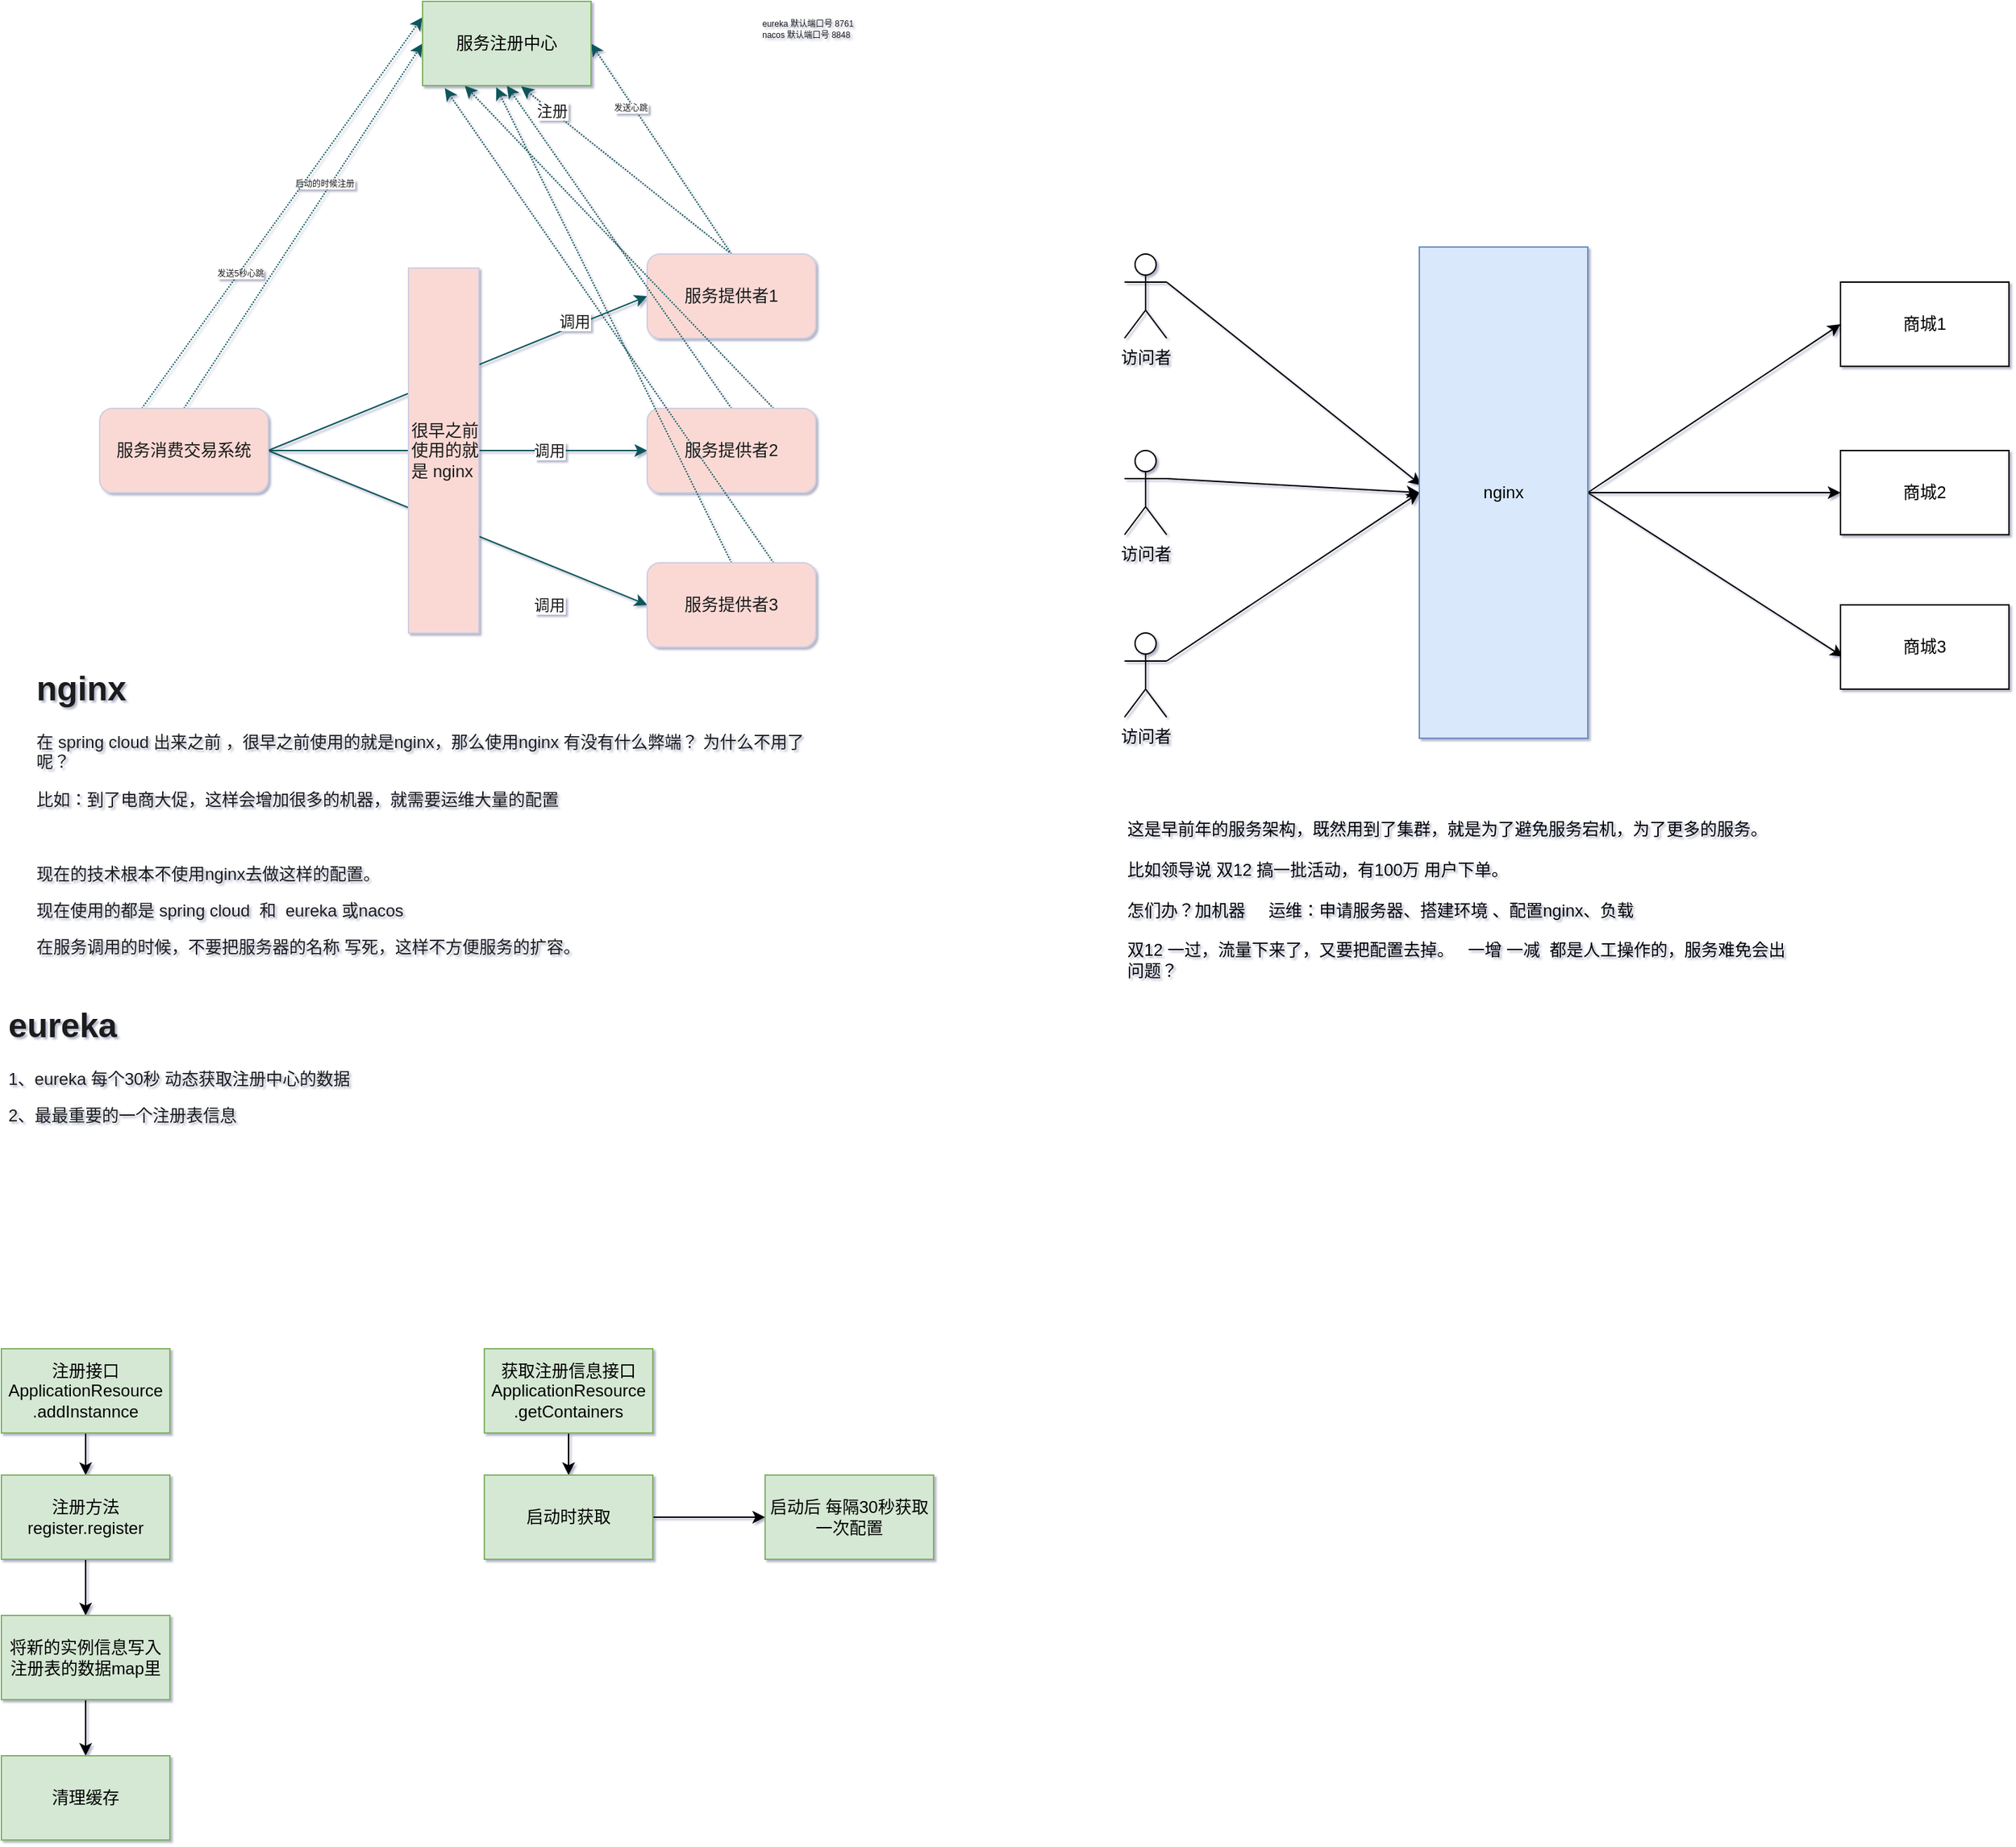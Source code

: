 <mxfile version="14.2.4" type="github">
  <diagram id="C5RBs43oDa-KdzZeNtuy" name="Page-1">
    <mxGraphModel dx="981" dy="548" grid="1" gridSize="10" guides="1" tooltips="1" connect="1" arrows="1" fold="1" page="1" pageScale="1" pageWidth="827" pageHeight="1169" background="none" math="0" shadow="1">
      <root>
        <mxCell id="WIyWlLk6GJQsqaUBKTNV-0" />
        <mxCell id="WIyWlLk6GJQsqaUBKTNV-1" parent="WIyWlLk6GJQsqaUBKTNV-0" />
        <mxCell id="w0ampsSdZ3sBVxdebY1X-4" style="rounded=1;sketch=0;orthogonalLoop=1;jettySize=auto;html=1;exitX=1;exitY=0.5;exitDx=0;exitDy=0;entryX=0;entryY=0.5;entryDx=0;entryDy=0;strokeColor=#09555B;fontColor=#1A1A1A;" parent="WIyWlLk6GJQsqaUBKTNV-1" source="w0ampsSdZ3sBVxdebY1X-0" target="w0ampsSdZ3sBVxdebY1X-1" edge="1">
          <mxGeometry relative="1" as="geometry" />
        </mxCell>
        <mxCell id="w0ampsSdZ3sBVxdebY1X-8" value="调用" style="edgeLabel;html=1;align=center;verticalAlign=middle;resizable=0;points=[];fontColor=#1A1A1A;" parent="w0ampsSdZ3sBVxdebY1X-4" vertex="1" connectable="0">
          <mxGeometry x="0.133" relative="1" as="geometry">
            <mxPoint x="65" y="-30" as="offset" />
          </mxGeometry>
        </mxCell>
        <mxCell id="w0ampsSdZ3sBVxdebY1X-5" style="rounded=1;sketch=0;orthogonalLoop=1;jettySize=auto;html=1;exitX=1;exitY=0.5;exitDx=0;exitDy=0;entryX=0;entryY=0.5;entryDx=0;entryDy=0;strokeColor=#09555B;fontColor=#1A1A1A;" parent="WIyWlLk6GJQsqaUBKTNV-1" source="w0ampsSdZ3sBVxdebY1X-0" target="w0ampsSdZ3sBVxdebY1X-2" edge="1">
          <mxGeometry relative="1" as="geometry" />
        </mxCell>
        <mxCell id="w0ampsSdZ3sBVxdebY1X-6" style="rounded=1;sketch=0;orthogonalLoop=1;jettySize=auto;html=1;exitX=1;exitY=0.5;exitDx=0;exitDy=0;entryX=0;entryY=0.5;entryDx=0;entryDy=0;strokeColor=#09555B;fontColor=#1A1A1A;" parent="WIyWlLk6GJQsqaUBKTNV-1" source="w0ampsSdZ3sBVxdebY1X-0" target="w0ampsSdZ3sBVxdebY1X-3" edge="1">
          <mxGeometry relative="1" as="geometry" />
        </mxCell>
        <mxCell id="w0ampsSdZ3sBVxdebY1X-28" style="edgeStyle=none;rounded=1;sketch=0;orthogonalLoop=1;jettySize=auto;html=1;exitX=0.5;exitY=0;exitDx=0;exitDy=0;entryX=0;entryY=0.5;entryDx=0;entryDy=0;dashed=1;dashPattern=1 1;strokeColor=#09555B;fontSize=6;fontColor=#1A1A1A;" parent="WIyWlLk6GJQsqaUBKTNV-1" source="w0ampsSdZ3sBVxdebY1X-0" target="w0ampsSdZ3sBVxdebY1X-16" edge="1">
          <mxGeometry relative="1" as="geometry" />
        </mxCell>
        <mxCell id="w0ampsSdZ3sBVxdebY1X-30" value="启动的时候注册" style="edgeLabel;html=1;align=center;verticalAlign=middle;resizable=0;points=[];fontSize=6;fontColor=#1A1A1A;" parent="w0ampsSdZ3sBVxdebY1X-28" vertex="1" connectable="0">
          <mxGeometry x="0.369" y="-1" relative="1" as="geometry">
            <mxPoint x="-17.17" y="17.37" as="offset" />
          </mxGeometry>
        </mxCell>
        <mxCell id="w0ampsSdZ3sBVxdebY1X-29" style="edgeStyle=none;rounded=1;sketch=0;orthogonalLoop=1;jettySize=auto;html=1;exitX=0.25;exitY=0;exitDx=0;exitDy=0;entryX=-0.001;entryY=0.19;entryDx=0;entryDy=0;entryPerimeter=0;dashed=1;dashPattern=1 1;strokeColor=#09555B;fontSize=6;fontColor=#1A1A1A;" parent="WIyWlLk6GJQsqaUBKTNV-1" source="w0ampsSdZ3sBVxdebY1X-0" target="w0ampsSdZ3sBVxdebY1X-16" edge="1">
          <mxGeometry relative="1" as="geometry" />
        </mxCell>
        <mxCell id="w0ampsSdZ3sBVxdebY1X-31" value="发送5秒心跳" style="edgeLabel;html=1;align=center;verticalAlign=middle;resizable=0;points=[];fontSize=6;fontColor=#1A1A1A;" parent="w0ampsSdZ3sBVxdebY1X-29" vertex="1" connectable="0">
          <mxGeometry x="-0.306" relative="1" as="geometry">
            <mxPoint as="offset" />
          </mxGeometry>
        </mxCell>
        <mxCell id="w0ampsSdZ3sBVxdebY1X-0" value="服务消费交易系统" style="whiteSpace=wrap;html=1;fillColor=#FAD9D5;strokeColor=#D0CEE2;fontColor=#1A1A1A;rounded=1;" parent="WIyWlLk6GJQsqaUBKTNV-1" vertex="1">
          <mxGeometry x="140" y="360" width="120" height="60" as="geometry" />
        </mxCell>
        <mxCell id="w0ampsSdZ3sBVxdebY1X-17" style="edgeStyle=none;rounded=1;sketch=0;orthogonalLoop=1;jettySize=auto;html=1;exitX=0.5;exitY=0;exitDx=0;exitDy=0;entryX=0.585;entryY=1.01;entryDx=0;entryDy=0;entryPerimeter=0;strokeColor=#09555B;fontColor=#1A1A1A;dashed=1;dashPattern=1 1;" parent="WIyWlLk6GJQsqaUBKTNV-1" source="w0ampsSdZ3sBVxdebY1X-1" target="w0ampsSdZ3sBVxdebY1X-16" edge="1">
          <mxGeometry relative="1" as="geometry" />
        </mxCell>
        <mxCell id="w0ampsSdZ3sBVxdebY1X-18" value="注册" style="edgeLabel;html=1;align=center;verticalAlign=middle;resizable=0;points=[];fontColor=#1A1A1A;" parent="w0ampsSdZ3sBVxdebY1X-17" vertex="1" connectable="0">
          <mxGeometry x="0.72" relative="1" as="geometry">
            <mxPoint as="offset" />
          </mxGeometry>
        </mxCell>
        <mxCell id="w0ampsSdZ3sBVxdebY1X-21" style="edgeStyle=none;rounded=1;sketch=0;orthogonalLoop=1;jettySize=auto;html=1;exitX=0.5;exitY=0;exitDx=0;exitDy=0;entryX=1;entryY=0.5;entryDx=0;entryDy=0;dashed=1;dashPattern=1 1;strokeColor=#09555B;fontSize=6;fontColor=#1A1A1A;" parent="WIyWlLk6GJQsqaUBKTNV-1" source="w0ampsSdZ3sBVxdebY1X-1" target="w0ampsSdZ3sBVxdebY1X-16" edge="1">
          <mxGeometry relative="1" as="geometry" />
        </mxCell>
        <mxCell id="w0ampsSdZ3sBVxdebY1X-22" value="发送心跳" style="edgeLabel;html=1;align=center;verticalAlign=middle;resizable=0;points=[];fontSize=6;fontColor=#1A1A1A;" parent="w0ampsSdZ3sBVxdebY1X-21" vertex="1" connectable="0">
          <mxGeometry x="0.41" y="2" relative="1" as="geometry">
            <mxPoint as="offset" />
          </mxGeometry>
        </mxCell>
        <mxCell id="w0ampsSdZ3sBVxdebY1X-1" value="服务提供者1" style="rounded=1;whiteSpace=wrap;html=1;sketch=0;strokeColor=#D0CEE2;fillColor=#FAD9D5;fontColor=#1A1A1A;align=center;" parent="WIyWlLk6GJQsqaUBKTNV-1" vertex="1">
          <mxGeometry x="530" y="250" width="120" height="60" as="geometry" />
        </mxCell>
        <mxCell id="w0ampsSdZ3sBVxdebY1X-23" style="edgeStyle=none;rounded=1;sketch=0;orthogonalLoop=1;jettySize=auto;html=1;exitX=0.5;exitY=0;exitDx=0;exitDy=0;entryX=0.5;entryY=1;entryDx=0;entryDy=0;dashed=1;dashPattern=1 1;strokeColor=#09555B;fontSize=6;fontColor=#1A1A1A;" parent="WIyWlLk6GJQsqaUBKTNV-1" source="w0ampsSdZ3sBVxdebY1X-2" target="w0ampsSdZ3sBVxdebY1X-16" edge="1">
          <mxGeometry relative="1" as="geometry" />
        </mxCell>
        <mxCell id="w0ampsSdZ3sBVxdebY1X-24" style="edgeStyle=none;rounded=1;sketch=0;orthogonalLoop=1;jettySize=auto;html=1;exitX=0.75;exitY=0;exitDx=0;exitDy=0;entryX=0.25;entryY=1;entryDx=0;entryDy=0;dashed=1;dashPattern=1 1;strokeColor=#09555B;fontSize=6;fontColor=#1A1A1A;" parent="WIyWlLk6GJQsqaUBKTNV-1" source="w0ampsSdZ3sBVxdebY1X-2" target="w0ampsSdZ3sBVxdebY1X-16" edge="1">
          <mxGeometry relative="1" as="geometry" />
        </mxCell>
        <mxCell id="w0ampsSdZ3sBVxdebY1X-2" value="服务提供者2" style="rounded=1;whiteSpace=wrap;html=1;sketch=0;strokeColor=#D0CEE2;fillColor=#FAD9D5;fontColor=#1A1A1A;align=center;" parent="WIyWlLk6GJQsqaUBKTNV-1" vertex="1">
          <mxGeometry x="530" y="360" width="120" height="60" as="geometry" />
        </mxCell>
        <mxCell id="w0ampsSdZ3sBVxdebY1X-26" style="edgeStyle=none;rounded=1;sketch=0;orthogonalLoop=1;jettySize=auto;html=1;exitX=0.5;exitY=0;exitDx=0;exitDy=0;entryX=0.437;entryY=1.019;entryDx=0;entryDy=0;entryPerimeter=0;dashed=1;dashPattern=1 1;strokeColor=#09555B;fontSize=6;fontColor=#1A1A1A;" parent="WIyWlLk6GJQsqaUBKTNV-1" source="w0ampsSdZ3sBVxdebY1X-3" target="w0ampsSdZ3sBVxdebY1X-16" edge="1">
          <mxGeometry relative="1" as="geometry" />
        </mxCell>
        <mxCell id="w0ampsSdZ3sBVxdebY1X-27" style="edgeStyle=none;rounded=1;sketch=0;orthogonalLoop=1;jettySize=auto;html=1;exitX=0.75;exitY=0;exitDx=0;exitDy=0;entryX=0.132;entryY=1.029;entryDx=0;entryDy=0;entryPerimeter=0;dashed=1;dashPattern=1 1;strokeColor=#09555B;fontSize=6;fontColor=#1A1A1A;" parent="WIyWlLk6GJQsqaUBKTNV-1" source="w0ampsSdZ3sBVxdebY1X-3" target="w0ampsSdZ3sBVxdebY1X-16" edge="1">
          <mxGeometry relative="1" as="geometry" />
        </mxCell>
        <mxCell id="w0ampsSdZ3sBVxdebY1X-3" value="服务提供者3" style="rounded=1;whiteSpace=wrap;html=1;sketch=0;strokeColor=#D0CEE2;fillColor=#FAD9D5;fontColor=#1A1A1A;align=center;" parent="WIyWlLk6GJQsqaUBKTNV-1" vertex="1">
          <mxGeometry x="530" y="470" width="120" height="60" as="geometry" />
        </mxCell>
        <mxCell id="w0ampsSdZ3sBVxdebY1X-10" value="调用" style="edgeLabel;html=1;align=center;verticalAlign=middle;resizable=0;points=[];fontColor=#1A1A1A;" parent="WIyWlLk6GJQsqaUBKTNV-1" vertex="1" connectable="0">
          <mxGeometry x="460" y="390.0" as="geometry" />
        </mxCell>
        <mxCell id="w0ampsSdZ3sBVxdebY1X-11" value="调用" style="edgeLabel;html=1;align=center;verticalAlign=middle;resizable=0;points=[];fontColor=#1A1A1A;" parent="WIyWlLk6GJQsqaUBKTNV-1" vertex="1" connectable="0">
          <mxGeometry x="460" y="500.0" as="geometry" />
        </mxCell>
        <mxCell id="w0ampsSdZ3sBVxdebY1X-12" value="很早之前使用的就是 nginx" style="rounded=0;whiteSpace=wrap;html=1;sketch=0;strokeColor=#D0CEE2;fillColor=#FAD9D5;fontColor=#1A1A1A;align=left;" parent="WIyWlLk6GJQsqaUBKTNV-1" vertex="1">
          <mxGeometry x="360" y="260" width="50" height="260" as="geometry" />
        </mxCell>
        <mxCell id="w0ampsSdZ3sBVxdebY1X-13" value="&lt;h1&gt;nginx&lt;/h1&gt;&lt;p&gt;在 spring cloud 出来之前 ，很早之前使用的就是nginx，那么使用nginx 有没有什么弊端？ 为什么不用了呢？&lt;br&gt;&lt;/p&gt;&lt;p&gt;比如：到了电商大促，这样会增加很多的机器，就需要运维大量的配置&lt;/p&gt;&lt;p&gt;&lt;br&gt;&lt;/p&gt;&lt;p&gt;现在的技术根本不使用nginx去做这样的配置。&lt;/p&gt;&lt;p&gt;现在使用的都是 spring cloud&amp;nbsp; 和&amp;nbsp; eureka 或nacos&amp;nbsp;&lt;/p&gt;&lt;p&gt;在服务调用的时候，不要把服务器的名称 写死，这样不方便服务的扩容。&lt;/p&gt;&lt;p&gt;&lt;br&gt;&lt;/p&gt;&lt;p&gt;&lt;br&gt;&lt;/p&gt;&lt;p&gt;&lt;br&gt;&lt;/p&gt;&lt;p&gt;&lt;br&gt;&lt;/p&gt;" style="text;html=1;strokeColor=none;fillColor=none;spacing=5;spacingTop=-20;whiteSpace=wrap;overflow=hidden;rounded=0;sketch=0;fontColor=#1A1A1A;align=left;" parent="WIyWlLk6GJQsqaUBKTNV-1" vertex="1">
          <mxGeometry x="90" y="540" width="570" height="220" as="geometry" />
        </mxCell>
        <mxCell id="w0ampsSdZ3sBVxdebY1X-16" value="服务注册中心" style="rounded=0;whiteSpace=wrap;html=1;sketch=0;strokeColor=#82b366;fillColor=#d5e8d4;align=center;" parent="WIyWlLk6GJQsqaUBKTNV-1" vertex="1">
          <mxGeometry x="370" y="70" width="120" height="60" as="geometry" />
        </mxCell>
        <mxCell id="w0ampsSdZ3sBVxdebY1X-32" value="eureka 默认端口号 8761&amp;nbsp;&lt;br&gt;nacos 默认端口号 8848" style="text;html=1;strokeColor=none;fillColor=none;align=left;verticalAlign=middle;whiteSpace=wrap;rounded=0;sketch=0;fontSize=6;fontColor=#1A1A1A;" parent="WIyWlLk6GJQsqaUBKTNV-1" vertex="1">
          <mxGeometry x="610" y="70" width="150" height="40" as="geometry" />
        </mxCell>
        <mxCell id="jkxjJpP9OEZaDkm8gxt2-1" value="&lt;h1&gt;eureka&lt;/h1&gt;&lt;p&gt;&lt;span&gt;1、eureka 每个30秒 动态获取注册中心的数据&lt;/span&gt;&lt;/p&gt;&lt;p&gt;&lt;span&gt;2、最最重要的一个注册表信息&lt;/span&gt;&lt;/p&gt;&lt;p&gt;&lt;br&gt;&lt;/p&gt;" style="text;html=1;strokeColor=none;fillColor=none;spacing=5;spacingTop=-20;whiteSpace=wrap;overflow=hidden;rounded=0;sketch=0;fontColor=#1A1A1A;align=left;" parent="WIyWlLk6GJQsqaUBKTNV-1" vertex="1">
          <mxGeometry x="70" y="780" width="570" height="220" as="geometry" />
        </mxCell>
        <mxCell id="jkxjJpP9OEZaDkm8gxt2-5" value="" style="edgeStyle=orthogonalEdgeStyle;rounded=0;orthogonalLoop=1;jettySize=auto;html=1;" parent="WIyWlLk6GJQsqaUBKTNV-1" source="jkxjJpP9OEZaDkm8gxt2-3" target="jkxjJpP9OEZaDkm8gxt2-4" edge="1">
          <mxGeometry relative="1" as="geometry" />
        </mxCell>
        <mxCell id="jkxjJpP9OEZaDkm8gxt2-3" value="注册接口&lt;br&gt;ApplicationResource&lt;br&gt;.addInstannce" style="rounded=0;html=1;whiteSpace=wrap;fillColor=#d5e8d4;strokeColor=#82b366;" parent="WIyWlLk6GJQsqaUBKTNV-1" vertex="1">
          <mxGeometry x="70" y="1030" width="120" height="60" as="geometry" />
        </mxCell>
        <mxCell id="jkxjJpP9OEZaDkm8gxt2-7" value="" style="edgeStyle=orthogonalEdgeStyle;rounded=0;orthogonalLoop=1;jettySize=auto;html=1;" parent="WIyWlLk6GJQsqaUBKTNV-1" source="jkxjJpP9OEZaDkm8gxt2-4" target="jkxjJpP9OEZaDkm8gxt2-6" edge="1">
          <mxGeometry relative="1" as="geometry" />
        </mxCell>
        <mxCell id="jkxjJpP9OEZaDkm8gxt2-4" value="注册方法&lt;br&gt;register.register" style="whiteSpace=wrap;html=1;rounded=0;strokeColor=#82b366;fillColor=#d5e8d4;" parent="WIyWlLk6GJQsqaUBKTNV-1" vertex="1">
          <mxGeometry x="70" y="1120" width="120" height="60" as="geometry" />
        </mxCell>
        <mxCell id="jkxjJpP9OEZaDkm8gxt2-9" value="" style="edgeStyle=orthogonalEdgeStyle;rounded=0;orthogonalLoop=1;jettySize=auto;html=1;" parent="WIyWlLk6GJQsqaUBKTNV-1" source="jkxjJpP9OEZaDkm8gxt2-6" target="jkxjJpP9OEZaDkm8gxt2-8" edge="1">
          <mxGeometry relative="1" as="geometry" />
        </mxCell>
        <mxCell id="jkxjJpP9OEZaDkm8gxt2-6" value="将新的实例信息写入注册表的数据map里" style="whiteSpace=wrap;html=1;rounded=0;strokeColor=#82b366;fillColor=#d5e8d4;" parent="WIyWlLk6GJQsqaUBKTNV-1" vertex="1">
          <mxGeometry x="70" y="1220" width="120" height="60" as="geometry" />
        </mxCell>
        <mxCell id="jkxjJpP9OEZaDkm8gxt2-8" value="清理缓存" style="whiteSpace=wrap;html=1;rounded=0;strokeColor=#82b366;fillColor=#d5e8d4;" parent="WIyWlLk6GJQsqaUBKTNV-1" vertex="1">
          <mxGeometry x="70" y="1320" width="120" height="60" as="geometry" />
        </mxCell>
        <mxCell id="jkxjJpP9OEZaDkm8gxt2-12" value="" style="edgeStyle=orthogonalEdgeStyle;rounded=0;orthogonalLoop=1;jettySize=auto;html=1;" parent="WIyWlLk6GJQsqaUBKTNV-1" source="jkxjJpP9OEZaDkm8gxt2-10" target="jkxjJpP9OEZaDkm8gxt2-11" edge="1">
          <mxGeometry relative="1" as="geometry" />
        </mxCell>
        <mxCell id="jkxjJpP9OEZaDkm8gxt2-10" value="获取注册信息接口&lt;br&gt;ApplicationResource&lt;br&gt;.getContainers" style="rounded=0;whiteSpace=wrap;html=1;fillColor=#d5e8d4;strokeColor=#82b366;" parent="WIyWlLk6GJQsqaUBKTNV-1" vertex="1">
          <mxGeometry x="414" y="1030" width="120" height="60" as="geometry" />
        </mxCell>
        <mxCell id="jkxjJpP9OEZaDkm8gxt2-14" value="" style="edgeStyle=orthogonalEdgeStyle;rounded=0;orthogonalLoop=1;jettySize=auto;html=1;" parent="WIyWlLk6GJQsqaUBKTNV-1" source="jkxjJpP9OEZaDkm8gxt2-11" target="jkxjJpP9OEZaDkm8gxt2-13" edge="1">
          <mxGeometry relative="1" as="geometry" />
        </mxCell>
        <mxCell id="jkxjJpP9OEZaDkm8gxt2-11" value="启动时获取" style="whiteSpace=wrap;html=1;rounded=0;strokeColor=#82b366;fillColor=#d5e8d4;" parent="WIyWlLk6GJQsqaUBKTNV-1" vertex="1">
          <mxGeometry x="414" y="1120" width="120" height="60" as="geometry" />
        </mxCell>
        <mxCell id="jkxjJpP9OEZaDkm8gxt2-13" value="启动后 每隔30秒获取一次配置" style="whiteSpace=wrap;html=1;rounded=0;strokeColor=#82b366;fillColor=#d5e8d4;" parent="WIyWlLk6GJQsqaUBKTNV-1" vertex="1">
          <mxGeometry x="614" y="1120" width="120" height="60" as="geometry" />
        </mxCell>
        <mxCell id="K7LgLsQIqdpyiLGAxLXc-19" style="edgeStyle=none;rounded=0;orthogonalLoop=1;jettySize=auto;html=1;exitX=1;exitY=0.333;exitDx=0;exitDy=0;exitPerimeter=0;entryX=0;entryY=0.5;entryDx=0;entryDy=0;" edge="1" parent="WIyWlLk6GJQsqaUBKTNV-1" source="K7LgLsQIqdpyiLGAxLXc-8" target="K7LgLsQIqdpyiLGAxLXc-14">
          <mxGeometry relative="1" as="geometry" />
        </mxCell>
        <mxCell id="K7LgLsQIqdpyiLGAxLXc-8" value="访问者" style="shape=umlActor;verticalLabelPosition=bottom;verticalAlign=top;html=1;outlineConnect=0;" vertex="1" parent="WIyWlLk6GJQsqaUBKTNV-1">
          <mxGeometry x="870" y="390" width="30" height="60" as="geometry" />
        </mxCell>
        <mxCell id="K7LgLsQIqdpyiLGAxLXc-20" style="edgeStyle=none;rounded=0;orthogonalLoop=1;jettySize=auto;html=1;exitX=1;exitY=0.333;exitDx=0;exitDy=0;exitPerimeter=0;entryX=0;entryY=0.5;entryDx=0;entryDy=0;" edge="1" parent="WIyWlLk6GJQsqaUBKTNV-1" source="K7LgLsQIqdpyiLGAxLXc-11" target="K7LgLsQIqdpyiLGAxLXc-14">
          <mxGeometry relative="1" as="geometry" />
        </mxCell>
        <mxCell id="K7LgLsQIqdpyiLGAxLXc-11" value="访问者" style="shape=umlActor;verticalLabelPosition=bottom;verticalAlign=top;html=1;outlineConnect=0;" vertex="1" parent="WIyWlLk6GJQsqaUBKTNV-1">
          <mxGeometry x="870" y="520" width="30" height="60" as="geometry" />
        </mxCell>
        <mxCell id="K7LgLsQIqdpyiLGAxLXc-18" style="rounded=0;orthogonalLoop=1;jettySize=auto;html=1;exitX=1;exitY=0.333;exitDx=0;exitDy=0;exitPerimeter=0;entryX=0.012;entryY=0.485;entryDx=0;entryDy=0;entryPerimeter=0;" edge="1" parent="WIyWlLk6GJQsqaUBKTNV-1" source="K7LgLsQIqdpyiLGAxLXc-13" target="K7LgLsQIqdpyiLGAxLXc-14">
          <mxGeometry relative="1" as="geometry" />
        </mxCell>
        <mxCell id="K7LgLsQIqdpyiLGAxLXc-13" value="访问者" style="shape=umlActor;verticalLabelPosition=bottom;verticalAlign=top;html=1;outlineConnect=0;" vertex="1" parent="WIyWlLk6GJQsqaUBKTNV-1">
          <mxGeometry x="870" y="250" width="30" height="60" as="geometry" />
        </mxCell>
        <mxCell id="K7LgLsQIqdpyiLGAxLXc-21" style="edgeStyle=none;rounded=0;orthogonalLoop=1;jettySize=auto;html=1;exitX=1;exitY=0.5;exitDx=0;exitDy=0;entryX=0;entryY=0.5;entryDx=0;entryDy=0;" edge="1" parent="WIyWlLk6GJQsqaUBKTNV-1" source="K7LgLsQIqdpyiLGAxLXc-14" target="K7LgLsQIqdpyiLGAxLXc-15">
          <mxGeometry relative="1" as="geometry" />
        </mxCell>
        <mxCell id="K7LgLsQIqdpyiLGAxLXc-22" style="edgeStyle=none;rounded=0;orthogonalLoop=1;jettySize=auto;html=1;exitX=1;exitY=0.5;exitDx=0;exitDy=0;entryX=0;entryY=0.5;entryDx=0;entryDy=0;" edge="1" parent="WIyWlLk6GJQsqaUBKTNV-1" source="K7LgLsQIqdpyiLGAxLXc-14" target="K7LgLsQIqdpyiLGAxLXc-16">
          <mxGeometry relative="1" as="geometry" />
        </mxCell>
        <mxCell id="K7LgLsQIqdpyiLGAxLXc-23" style="edgeStyle=none;rounded=0;orthogonalLoop=1;jettySize=auto;html=1;exitX=1;exitY=0.5;exitDx=0;exitDy=0;entryX=0.015;entryY=0.614;entryDx=0;entryDy=0;entryPerimeter=0;" edge="1" parent="WIyWlLk6GJQsqaUBKTNV-1" source="K7LgLsQIqdpyiLGAxLXc-14" target="K7LgLsQIqdpyiLGAxLXc-17">
          <mxGeometry relative="1" as="geometry" />
        </mxCell>
        <mxCell id="K7LgLsQIqdpyiLGAxLXc-14" value="nginx" style="rounded=0;whiteSpace=wrap;html=1;fillColor=#dae8fc;strokeColor=#6c8ebf;" vertex="1" parent="WIyWlLk6GJQsqaUBKTNV-1">
          <mxGeometry x="1080" y="245" width="120" height="350" as="geometry" />
        </mxCell>
        <mxCell id="K7LgLsQIqdpyiLGAxLXc-15" value="商城1" style="rounded=0;whiteSpace=wrap;html=1;" vertex="1" parent="WIyWlLk6GJQsqaUBKTNV-1">
          <mxGeometry x="1380" y="270" width="120" height="60" as="geometry" />
        </mxCell>
        <mxCell id="K7LgLsQIqdpyiLGAxLXc-16" value="&lt;span&gt;商城2&lt;/span&gt;" style="rounded=0;whiteSpace=wrap;html=1;" vertex="1" parent="WIyWlLk6GJQsqaUBKTNV-1">
          <mxGeometry x="1380" y="390" width="120" height="60" as="geometry" />
        </mxCell>
        <mxCell id="K7LgLsQIqdpyiLGAxLXc-17" value="&lt;span&gt;商城3&lt;/span&gt;" style="rounded=0;whiteSpace=wrap;html=1;" vertex="1" parent="WIyWlLk6GJQsqaUBKTNV-1">
          <mxGeometry x="1380" y="500" width="120" height="60" as="geometry" />
        </mxCell>
        <mxCell id="K7LgLsQIqdpyiLGAxLXc-24" value="这是早前年的服务架构，既然用到了集群，就是为了避免服务宕机，为了更多的服务。&lt;br&gt;&lt;br&gt;比如领导说 双12 搞一批活动，有100万 用户下单。&lt;br&gt;&lt;br&gt;怎们办？加机器&amp;nbsp; &amp;nbsp; &amp;nbsp;运维：申请服务器、搭建环境 、配置nginx、负载&amp;nbsp;&lt;br&gt;&lt;br&gt;双12 一过，流量下来了，又要把配置去掉。&amp;nbsp; &amp;nbsp;一增 一减&amp;nbsp; 都是人工操作的，服务难免会出问题？&amp;nbsp;" style="text;html=1;strokeColor=none;fillColor=none;align=left;verticalAlign=middle;whiteSpace=wrap;rounded=0;" vertex="1" parent="WIyWlLk6GJQsqaUBKTNV-1">
          <mxGeometry x="870" y="640" width="480" height="140" as="geometry" />
        </mxCell>
      </root>
    </mxGraphModel>
  </diagram>
</mxfile>

